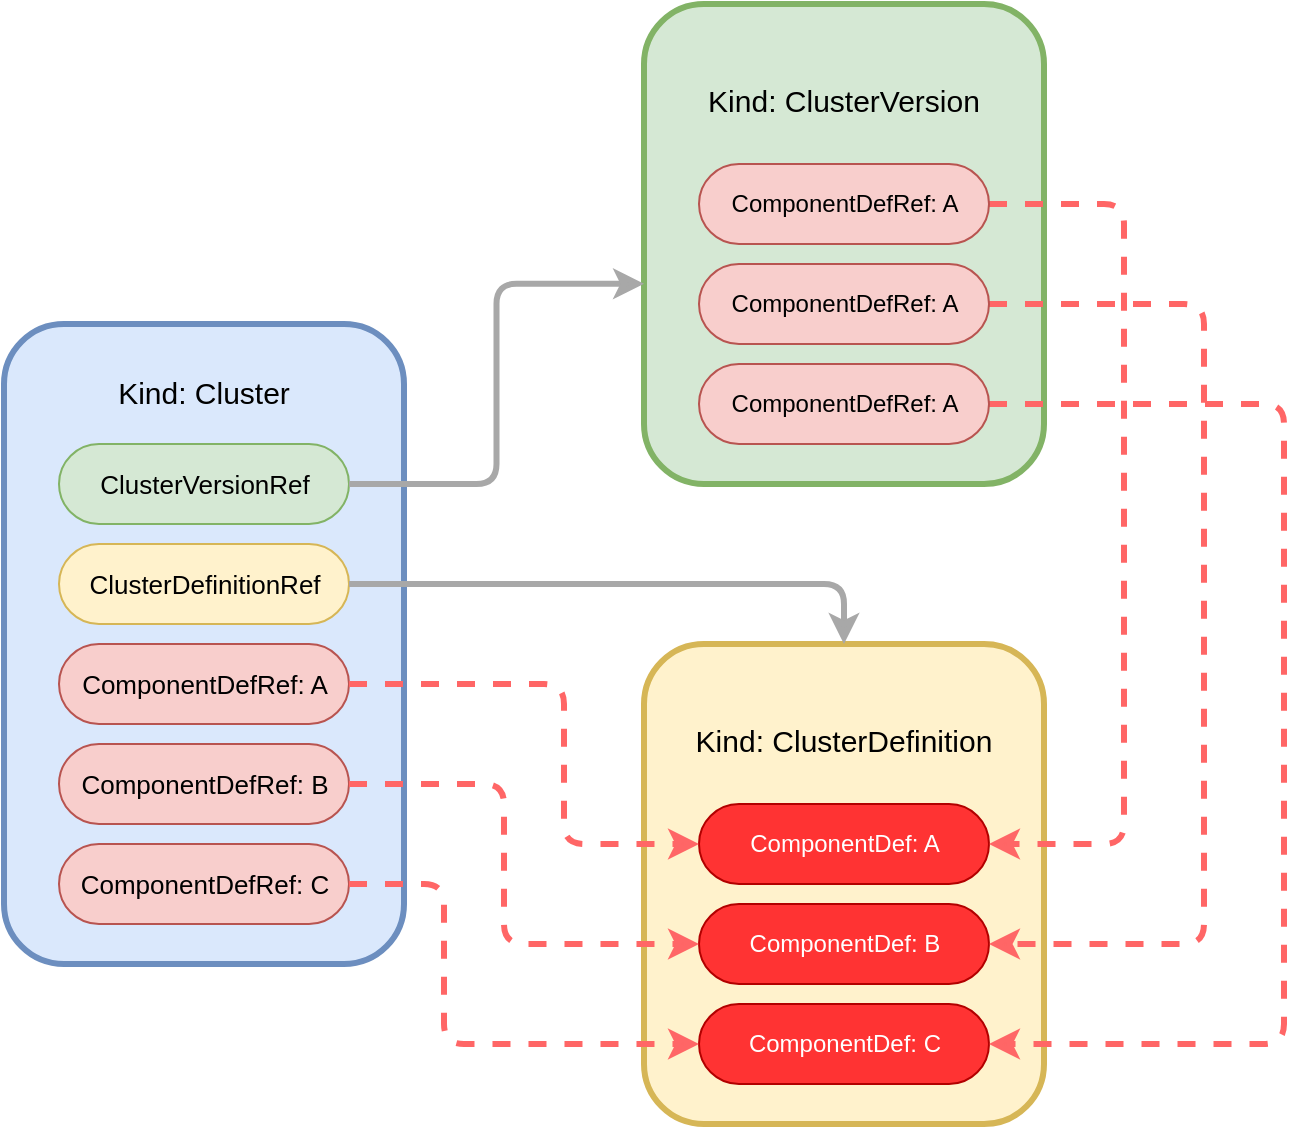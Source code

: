 <mxfile version="21.6.5" type="device">
  <diagram name="第 1 页" id="t8X5N_bDICMOE2lCqtk4">
    <mxGraphModel dx="1026" dy="743" grid="1" gridSize="10" guides="1" tooltips="1" connect="1" arrows="1" fold="1" page="1" pageScale="1" pageWidth="827" pageHeight="1169" math="0" shadow="0">
      <root>
        <mxCell id="0" />
        <mxCell id="1" parent="0" />
        <mxCell id="O8AoK5pldU6BCZB9kP4r-1" value="Kind: Cluster&lt;br&gt;&lt;br&gt;&lt;br&gt;&lt;br&gt;&lt;br&gt;&lt;br&gt;&lt;br&gt;&lt;br&gt;&lt;br&gt;&lt;br&gt;&lt;br&gt;&lt;br&gt;&lt;br&gt;&lt;br&gt;&lt;br&gt;" style="rounded=1;whiteSpace=wrap;html=1;fillColor=#dae8fc;strokeColor=#6c8ebf;strokeWidth=3;fontSize=15;" vertex="1" parent="1">
          <mxGeometry x="80" y="320" width="200" height="320" as="geometry" />
        </mxCell>
        <mxCell id="O8AoK5pldU6BCZB9kP4r-2" value="Kind: ClusterDefinition&lt;br&gt;&lt;br&gt;&lt;br&gt;&lt;br&gt;&lt;br&gt;&lt;br&gt;&lt;br&gt;&lt;br&gt;&lt;br&gt;" style="rounded=1;whiteSpace=wrap;html=1;fillColor=#fff2cc;strokeColor=#d6b656;strokeWidth=3;fontSize=15;" vertex="1" parent="1">
          <mxGeometry x="400" y="480" width="200" height="240" as="geometry" />
        </mxCell>
        <mxCell id="O8AoK5pldU6BCZB9kP4r-3" value="Kind: ClusterVersion&lt;br&gt;&lt;br&gt;&lt;br&gt;&lt;br&gt;&lt;br&gt;&lt;br&gt;&lt;br&gt;&lt;br&gt;&lt;br&gt;" style="rounded=1;whiteSpace=wrap;html=1;fillColor=#d5e8d4;strokeColor=#82b366;strokeWidth=3;fontSize=15;" vertex="1" parent="1">
          <mxGeometry x="400" y="160" width="200" height="240" as="geometry" />
        </mxCell>
        <mxCell id="O8AoK5pldU6BCZB9kP4r-10" value="ComponentDef: A" style="rounded=1;whiteSpace=wrap;html=1;fillColor=#FF3333;strokeColor=#B20000;fontColor=#ffffff;arcSize=50;" vertex="1" parent="1">
          <mxGeometry x="427.5" y="560" width="145" height="40" as="geometry" />
        </mxCell>
        <mxCell id="O8AoK5pldU6BCZB9kP4r-11" value="ComponentDef: B" style="rounded=1;whiteSpace=wrap;html=1;fillColor=#FF3333;strokeColor=#B20000;fontColor=#ffffff;arcSize=50;" vertex="1" parent="1">
          <mxGeometry x="427.5" y="610" width="145" height="40" as="geometry" />
        </mxCell>
        <mxCell id="O8AoK5pldU6BCZB9kP4r-12" value="ComponentDef: C" style="rounded=1;whiteSpace=wrap;html=1;fillColor=#FF3333;strokeColor=#B20000;fontColor=#ffffff;arcSize=50;" vertex="1" parent="1">
          <mxGeometry x="427.5" y="660" width="145" height="40" as="geometry" />
        </mxCell>
        <mxCell id="O8AoK5pldU6BCZB9kP4r-16" value="" style="group" vertex="1" connectable="0" parent="1">
          <mxGeometry x="107.5" y="380" width="145" height="240" as="geometry" />
        </mxCell>
        <mxCell id="O8AoK5pldU6BCZB9kP4r-4" value="ClusterVersionRef" style="rounded=1;whiteSpace=wrap;html=1;fillColor=#d5e8d4;strokeColor=#82b366;arcSize=50;fontSize=13;" vertex="1" parent="O8AoK5pldU6BCZB9kP4r-16">
          <mxGeometry width="145" height="40" as="geometry" />
        </mxCell>
        <mxCell id="O8AoK5pldU6BCZB9kP4r-9" value="ClusterDefinitionRef" style="rounded=1;whiteSpace=wrap;html=1;fillColor=#fff2cc;strokeColor=#d6b656;arcSize=50;fontSize=13;" vertex="1" parent="O8AoK5pldU6BCZB9kP4r-16">
          <mxGeometry y="50" width="145" height="40" as="geometry" />
        </mxCell>
        <mxCell id="O8AoK5pldU6BCZB9kP4r-13" value="ComponentDefRef: A" style="rounded=1;whiteSpace=wrap;html=1;fillColor=#f8cecc;strokeColor=#b85450;arcSize=50;fontSize=13;" vertex="1" parent="O8AoK5pldU6BCZB9kP4r-16">
          <mxGeometry y="100" width="145" height="40" as="geometry" />
        </mxCell>
        <mxCell id="O8AoK5pldU6BCZB9kP4r-14" value="ComponentDefRef: B" style="rounded=1;whiteSpace=wrap;html=1;fillColor=#f8cecc;strokeColor=#b85450;arcSize=50;fontSize=13;" vertex="1" parent="O8AoK5pldU6BCZB9kP4r-16">
          <mxGeometry y="150" width="145" height="40" as="geometry" />
        </mxCell>
        <mxCell id="O8AoK5pldU6BCZB9kP4r-15" value="ComponentDefRef: C" style="rounded=1;whiteSpace=wrap;html=1;fillColor=#f8cecc;strokeColor=#b85450;arcSize=50;fontSize=13;" vertex="1" parent="O8AoK5pldU6BCZB9kP4r-16">
          <mxGeometry y="200" width="145" height="40" as="geometry" />
        </mxCell>
        <mxCell id="O8AoK5pldU6BCZB9kP4r-19" style="edgeStyle=orthogonalEdgeStyle;rounded=1;orthogonalLoop=1;jettySize=auto;html=1;exitX=1;exitY=0.5;exitDx=0;exitDy=0;entryX=0;entryY=0.583;entryDx=0;entryDy=0;strokeWidth=3;strokeColor=#A8A8A8;entryPerimeter=0;" edge="1" parent="1" source="O8AoK5pldU6BCZB9kP4r-4" target="O8AoK5pldU6BCZB9kP4r-3">
          <mxGeometry relative="1" as="geometry" />
        </mxCell>
        <mxCell id="O8AoK5pldU6BCZB9kP4r-20" style="rounded=1;orthogonalLoop=1;jettySize=auto;html=1;exitX=1;exitY=0.5;exitDx=0;exitDy=0;entryX=0;entryY=0.5;entryDx=0;entryDy=0;edgeStyle=orthogonalEdgeStyle;strokeWidth=3;dashed=1;fillColor=#f8cecc;strokeColor=#FF6666;" edge="1" parent="1" source="O8AoK5pldU6BCZB9kP4r-13" target="O8AoK5pldU6BCZB9kP4r-10">
          <mxGeometry relative="1" as="geometry">
            <Array as="points">
              <mxPoint x="360" y="500" />
              <mxPoint x="360" y="580" />
            </Array>
          </mxGeometry>
        </mxCell>
        <mxCell id="O8AoK5pldU6BCZB9kP4r-21" style="edgeStyle=orthogonalEdgeStyle;rounded=1;orthogonalLoop=1;jettySize=auto;html=1;exitX=1;exitY=0.5;exitDx=0;exitDy=0;entryX=0.5;entryY=0;entryDx=0;entryDy=0;strokeWidth=3;strokeColor=#A8A8A8;" edge="1" parent="1" source="O8AoK5pldU6BCZB9kP4r-9" target="O8AoK5pldU6BCZB9kP4r-2">
          <mxGeometry relative="1" as="geometry" />
        </mxCell>
        <mxCell id="O8AoK5pldU6BCZB9kP4r-22" style="edgeStyle=orthogonalEdgeStyle;rounded=1;orthogonalLoop=1;jettySize=auto;html=1;exitX=1;exitY=0.5;exitDx=0;exitDy=0;entryX=0;entryY=0.5;entryDx=0;entryDy=0;strokeWidth=3;dashed=1;fillColor=#f8cecc;strokeColor=#FF6666;" edge="1" parent="1" source="O8AoK5pldU6BCZB9kP4r-14" target="O8AoK5pldU6BCZB9kP4r-11">
          <mxGeometry relative="1" as="geometry">
            <Array as="points">
              <mxPoint x="330" y="550" />
              <mxPoint x="330" y="630" />
            </Array>
          </mxGeometry>
        </mxCell>
        <mxCell id="O8AoK5pldU6BCZB9kP4r-23" style="edgeStyle=orthogonalEdgeStyle;rounded=1;orthogonalLoop=1;jettySize=auto;html=1;exitX=1;exitY=0.5;exitDx=0;exitDy=0;entryX=0;entryY=0.5;entryDx=0;entryDy=0;dashed=1;strokeWidth=3;fillColor=#f8cecc;strokeColor=#FF6666;" edge="1" parent="1" source="O8AoK5pldU6BCZB9kP4r-15" target="O8AoK5pldU6BCZB9kP4r-12">
          <mxGeometry relative="1" as="geometry">
            <Array as="points">
              <mxPoint x="300" y="600" />
              <mxPoint x="300" y="680" />
            </Array>
          </mxGeometry>
        </mxCell>
        <mxCell id="O8AoK5pldU6BCZB9kP4r-27" style="edgeStyle=orthogonalEdgeStyle;rounded=1;orthogonalLoop=1;jettySize=auto;html=1;exitX=1;exitY=0.5;exitDx=0;exitDy=0;entryX=1;entryY=0.5;entryDx=0;entryDy=0;strokeWidth=3;dashed=1;fillColor=#fa6800;strokeColor=#FF6666;" edge="1" parent="1" source="O8AoK5pldU6BCZB9kP4r-24" target="O8AoK5pldU6BCZB9kP4r-10">
          <mxGeometry relative="1" as="geometry">
            <Array as="points">
              <mxPoint x="640" y="260" />
              <mxPoint x="640" y="580" />
            </Array>
          </mxGeometry>
        </mxCell>
        <mxCell id="O8AoK5pldU6BCZB9kP4r-24" value="ComponentDefRef: A" style="rounded=1;whiteSpace=wrap;html=1;fillColor=#f8cecc;strokeColor=#b85450;arcSize=50;" vertex="1" parent="1">
          <mxGeometry x="427.5" y="240" width="145" height="40" as="geometry" />
        </mxCell>
        <mxCell id="O8AoK5pldU6BCZB9kP4r-28" style="edgeStyle=orthogonalEdgeStyle;rounded=1;orthogonalLoop=1;jettySize=auto;html=1;exitX=1;exitY=0.5;exitDx=0;exitDy=0;entryX=1;entryY=0.5;entryDx=0;entryDy=0;strokeWidth=3;dashed=1;strokeColor=#FF6666;" edge="1" parent="1" source="O8AoK5pldU6BCZB9kP4r-25" target="O8AoK5pldU6BCZB9kP4r-11">
          <mxGeometry relative="1" as="geometry">
            <Array as="points">
              <mxPoint x="680" y="310" />
              <mxPoint x="680" y="630" />
            </Array>
          </mxGeometry>
        </mxCell>
        <mxCell id="O8AoK5pldU6BCZB9kP4r-25" value="ComponentDefRef: A" style="rounded=1;whiteSpace=wrap;html=1;fillColor=#f8cecc;strokeColor=#b85450;arcSize=50;" vertex="1" parent="1">
          <mxGeometry x="427.5" y="290" width="145" height="40" as="geometry" />
        </mxCell>
        <mxCell id="O8AoK5pldU6BCZB9kP4r-29" style="edgeStyle=orthogonalEdgeStyle;rounded=1;orthogonalLoop=1;jettySize=auto;html=1;exitX=1;exitY=0.5;exitDx=0;exitDy=0;entryX=1;entryY=0.5;entryDx=0;entryDy=0;strokeWidth=3;strokeColor=#FF6666;dashed=1;" edge="1" parent="1" source="O8AoK5pldU6BCZB9kP4r-26" target="O8AoK5pldU6BCZB9kP4r-12">
          <mxGeometry relative="1" as="geometry">
            <Array as="points">
              <mxPoint x="720" y="360" />
              <mxPoint x="720" y="680" />
            </Array>
          </mxGeometry>
        </mxCell>
        <mxCell id="O8AoK5pldU6BCZB9kP4r-26" value="ComponentDefRef: A" style="rounded=1;whiteSpace=wrap;html=1;fillColor=#f8cecc;strokeColor=#b85450;arcSize=50;" vertex="1" parent="1">
          <mxGeometry x="427.5" y="340" width="145" height="40" as="geometry" />
        </mxCell>
      </root>
    </mxGraphModel>
  </diagram>
</mxfile>
